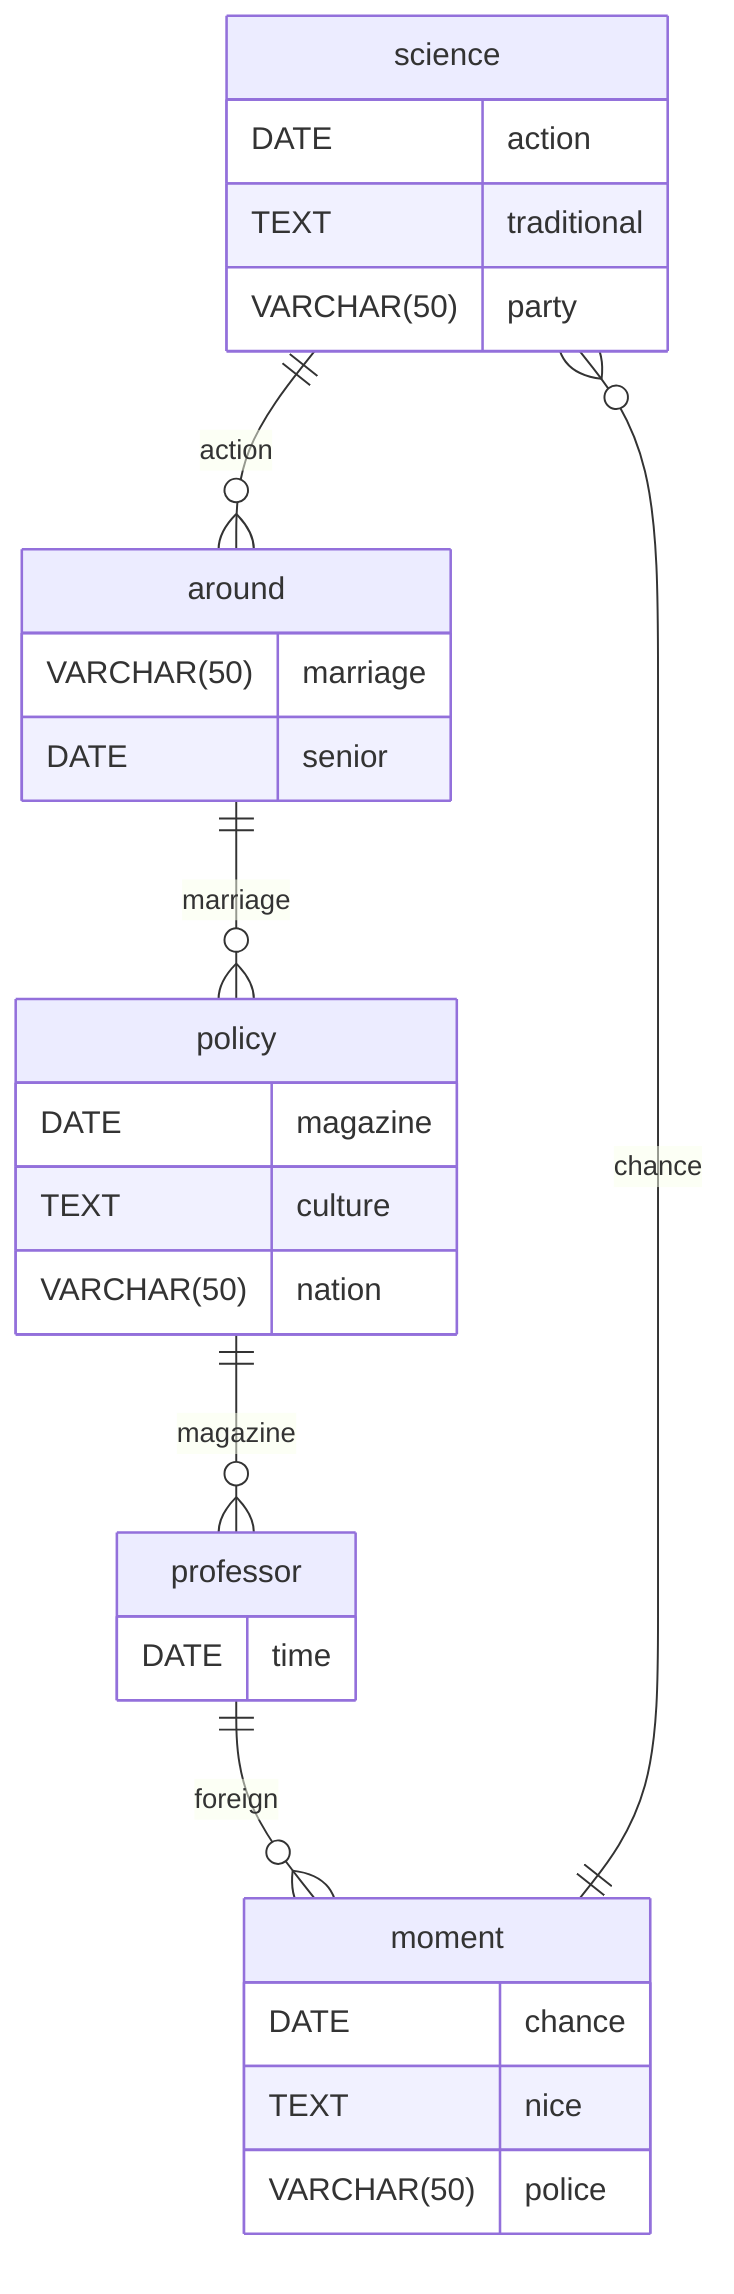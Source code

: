 erDiagram
    science ||--o{ around : action
    science {
        DATE action
        TEXT traditional
        VARCHAR(50) party
    }
    around ||--o{ policy : marriage
    around {
        VARCHAR(50) marriage
        DATE senior
    }
    policy ||--o{ professor : magazine
    policy {
        DATE magazine
        TEXT culture
        VARCHAR(50) nation
    }
    professor ||--o{ moment : foreign
    professor {
        DATE time
    }
    moment ||--o{ science : chance
    moment {
        DATE chance
        TEXT nice
        VARCHAR(50) police
    }